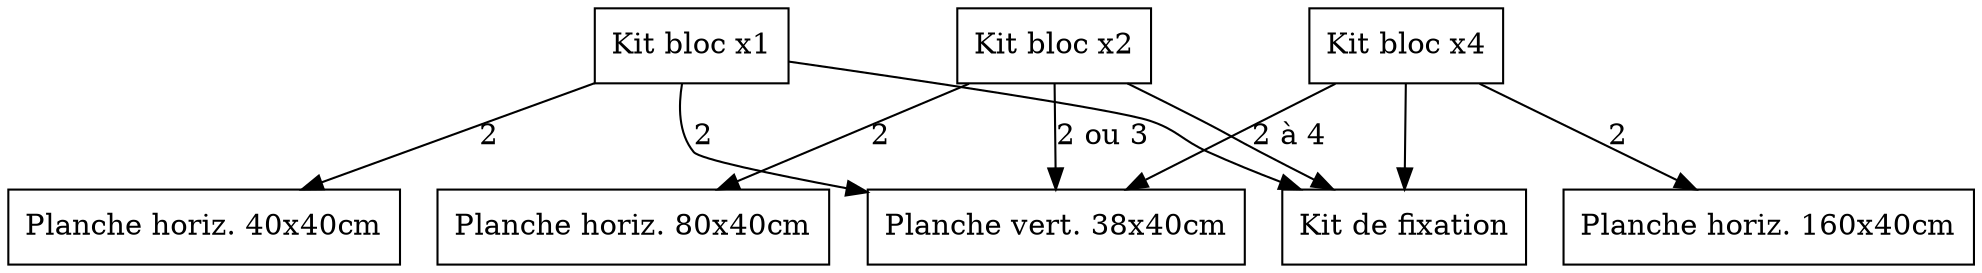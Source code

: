 digraph
{
// Noeuds --------------------------------------------------
	node[shape=box]

	// Produits finis
	blocX1 [label="Kit bloc x1"]
	blocX2 [label="Kit bloc x2"]
	blocX4 [label="Kit bloc x4"]

	// Planches
	plancheT3 [label="Planche horiz. 160x40cm"]
	plancheT2 [label="Planche horiz. 80x40cm"]
	plancheT1 [label="Planche horiz. 40x40cm"]
	plancheT0 [label="Planche vert. 38x40cm"]

	// Fixations
	kitFixations [label="Kit de fixation"]

// Arcs --------------------------------------------------
	blocX1 -> plancheT0 [label="2"]
	blocX1 -> plancheT1 [label="2"]
	blocX1 -> kitFixations

	blocX2 -> plancheT0 [label="2 ou 3"]
	blocX2 -> plancheT2 [label="2"]
	blocX2 -> kitFixations

	blocX4 -> plancheT0 [label="2 à 4"]
	blocX4 -> plancheT3 [label="2"]
	blocX4 -> kitFixations
}
